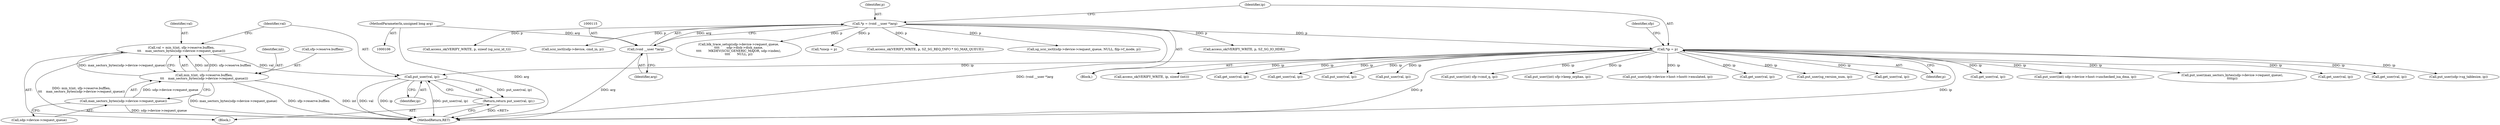 digraph "0_linux_3e0097499839e0fe3af380410eababe5a47c4cf9_0@pointer" {
"1000699" [label="(Call,put_user(val, ip))"];
"1000683" [label="(Call,val = min_t(int, sfp->reserve.bufflen,\n\t\t\t    max_sectors_bytes(sdp->device->request_queue)))"];
"1000685" [label="(Call,min_t(int, sfp->reserve.bufflen,\n\t\t\t    max_sectors_bytes(sdp->device->request_queue)))"];
"1000692" [label="(Call,max_sectors_bytes(sdp->device->request_queue))"];
"1000118" [label="(Call,*ip = p)"];
"1000112" [label="(Call,*p = (void __user *)arg)"];
"1000114" [label="(Call,(void __user *)arg)"];
"1000109" [label="(MethodParameterIn,unsigned long arg)"];
"1000698" [label="(Return,return put_user(val, ip);)"];
"1000116" [label="(Identifier,arg)"];
"1000971" [label="(Call,blk_trace_setup(sdp->device->request_queue,\n\t\t\t\t       sdp->disk->disk_name,\n\t\t\t\t       MKDEV(SCSI_GENERIC_MAJOR, sdp->index),\n\t\t\t\t       NULL, p))"];
"1000734" [label="(Call,get_user(val, ip))"];
"1000906" [label="(Call,*siocp = p)"];
"1000610" [label="(Call,get_user(val, ip))"];
"1000114" [label="(Call,(void __user *)arg)"];
"1000801" [label="(Call,put_user(val, ip))"];
"1000597" [label="(Call,put_user(val, ip))"];
"1000118" [label="(Call,*ip = p)"];
"1000724" [label="(Call,put_user((int) sfp->cmd_q, ip))"];
"1000750" [label="(Call,put_user((int) sfp->keep_orphan, ip))"];
"1000877" [label="(Call,put_user(sdp->device->host->hostt->emulated, ip))"];
"1000492" [label="(Call,get_user(val, ip))"];
"1000685" [label="(Call,min_t(int, sfp->reserve.bufflen,\n\t\t\t    max_sectors_bytes(sdp->device->request_queue)))"];
"1000788" [label="(Call,put_user(sg_version_num, ip))"];
"1000693" [label="(Call,sdp->device->request_queue)"];
"1000760" [label="(Call,get_user(val, ip))"];
"1000807" [label="(Call,access_ok(VERIFY_WRITE, p, SZ_SG_REQ_INFO * SG_MAX_QUEUE))"];
"1000929" [label="(Call,sg_scsi_ioctl(sdp->device->request_queue, NULL, filp->f_mode, p))"];
"1000119" [label="(Identifier,ip)"];
"1000686" [label="(Identifier,int)"];
"1000120" [label="(Identifier,p)"];
"1000699" [label="(Call,put_user(val, ip))"];
"1000110" [label="(Block,)"];
"1001060" [label="(MethodReturn,RET)"];
"1000943" [label="(Call,get_user(val, ip))"];
"1000687" [label="(Call,sfp->reserve.bufflen)"];
"1000189" [label="(Call,access_ok(VERIFY_WRITE, p, SZ_SG_IO_HDR))"];
"1000692" [label="(Call,max_sectors_bytes(sdp->device->request_queue))"];
"1000112" [label="(Call,*p = (void __user *)arg)"];
"1000346" [label="(Call,put_user((int) sdp->device->host->unchecked_isa_dma, ip))"];
"1000698" [label="(Return,return put_user(val, ip);)"];
"1000961" [label="(Call,put_user(max_sectors_bytes(sdp->device->request_queue),\n\t\t\t\tip))"];
"1000113" [label="(Identifier,p)"];
"1000287" [label="(Call,get_user(val, ip))"];
"1000132" [label="(Identifier,sfp)"];
"1000705" [label="(Call,get_user(val, ip))"];
"1000701" [label="(Identifier,ip)"];
"1000109" [label="(MethodParameterIn,unsigned long arg)"];
"1000360" [label="(Call,access_ok(VERIFY_WRITE, p, sizeof (sg_scsi_id_t)))"];
"1001054" [label="(Call,scsi_ioctl(sdp->device, cmd_in, p))"];
"1000683" [label="(Call,val = min_t(int, sfp->reserve.bufflen,\n\t\t\t    max_sectors_bytes(sdp->device->request_queue)))"];
"1000602" [label="(Call,put_user(sdp->sg_tablesize, ip))"];
"1000167" [label="(Block,)"];
"1000684" [label="(Identifier,val)"];
"1000512" [label="(Call,access_ok(VERIFY_WRITE, ip, sizeof (int)))"];
"1000700" [label="(Identifier,val)"];
"1000699" -> "1000698"  [label="AST: "];
"1000699" -> "1000701"  [label="CFG: "];
"1000700" -> "1000699"  [label="AST: "];
"1000701" -> "1000699"  [label="AST: "];
"1000698" -> "1000699"  [label="CFG: "];
"1000699" -> "1001060"  [label="DDG: val"];
"1000699" -> "1001060"  [label="DDG: ip"];
"1000699" -> "1001060"  [label="DDG: put_user(val, ip)"];
"1000699" -> "1000698"  [label="DDG: put_user(val, ip)"];
"1000683" -> "1000699"  [label="DDG: val"];
"1000118" -> "1000699"  [label="DDG: ip"];
"1000683" -> "1000167"  [label="AST: "];
"1000683" -> "1000685"  [label="CFG: "];
"1000684" -> "1000683"  [label="AST: "];
"1000685" -> "1000683"  [label="AST: "];
"1000700" -> "1000683"  [label="CFG: "];
"1000683" -> "1001060"  [label="DDG: min_t(int, sfp->reserve.bufflen,\n\t\t\t    max_sectors_bytes(sdp->device->request_queue))"];
"1000685" -> "1000683"  [label="DDG: int"];
"1000685" -> "1000683"  [label="DDG: sfp->reserve.bufflen"];
"1000685" -> "1000683"  [label="DDG: max_sectors_bytes(sdp->device->request_queue)"];
"1000685" -> "1000692"  [label="CFG: "];
"1000686" -> "1000685"  [label="AST: "];
"1000687" -> "1000685"  [label="AST: "];
"1000692" -> "1000685"  [label="AST: "];
"1000685" -> "1001060"  [label="DDG: sfp->reserve.bufflen"];
"1000685" -> "1001060"  [label="DDG: int"];
"1000685" -> "1001060"  [label="DDG: max_sectors_bytes(sdp->device->request_queue)"];
"1000692" -> "1000685"  [label="DDG: sdp->device->request_queue"];
"1000692" -> "1000693"  [label="CFG: "];
"1000693" -> "1000692"  [label="AST: "];
"1000692" -> "1001060"  [label="DDG: sdp->device->request_queue"];
"1000118" -> "1000110"  [label="AST: "];
"1000118" -> "1000120"  [label="CFG: "];
"1000119" -> "1000118"  [label="AST: "];
"1000120" -> "1000118"  [label="AST: "];
"1000132" -> "1000118"  [label="CFG: "];
"1000118" -> "1001060"  [label="DDG: p"];
"1000118" -> "1001060"  [label="DDG: ip"];
"1000112" -> "1000118"  [label="DDG: p"];
"1000118" -> "1000287"  [label="DDG: ip"];
"1000118" -> "1000346"  [label="DDG: ip"];
"1000118" -> "1000492"  [label="DDG: ip"];
"1000118" -> "1000512"  [label="DDG: ip"];
"1000118" -> "1000597"  [label="DDG: ip"];
"1000118" -> "1000602"  [label="DDG: ip"];
"1000118" -> "1000610"  [label="DDG: ip"];
"1000118" -> "1000705"  [label="DDG: ip"];
"1000118" -> "1000724"  [label="DDG: ip"];
"1000118" -> "1000734"  [label="DDG: ip"];
"1000118" -> "1000750"  [label="DDG: ip"];
"1000118" -> "1000760"  [label="DDG: ip"];
"1000118" -> "1000788"  [label="DDG: ip"];
"1000118" -> "1000801"  [label="DDG: ip"];
"1000118" -> "1000877"  [label="DDG: ip"];
"1000118" -> "1000943"  [label="DDG: ip"];
"1000118" -> "1000961"  [label="DDG: ip"];
"1000112" -> "1000110"  [label="AST: "];
"1000112" -> "1000114"  [label="CFG: "];
"1000113" -> "1000112"  [label="AST: "];
"1000114" -> "1000112"  [label="AST: "];
"1000119" -> "1000112"  [label="CFG: "];
"1000112" -> "1001060"  [label="DDG: (void __user *)arg"];
"1000114" -> "1000112"  [label="DDG: arg"];
"1000112" -> "1000189"  [label="DDG: p"];
"1000112" -> "1000360"  [label="DDG: p"];
"1000112" -> "1000807"  [label="DDG: p"];
"1000112" -> "1000906"  [label="DDG: p"];
"1000112" -> "1000929"  [label="DDG: p"];
"1000112" -> "1000971"  [label="DDG: p"];
"1000112" -> "1001054"  [label="DDG: p"];
"1000114" -> "1000116"  [label="CFG: "];
"1000115" -> "1000114"  [label="AST: "];
"1000116" -> "1000114"  [label="AST: "];
"1000114" -> "1001060"  [label="DDG: arg"];
"1000109" -> "1000114"  [label="DDG: arg"];
"1000109" -> "1000106"  [label="AST: "];
"1000109" -> "1001060"  [label="DDG: arg"];
"1000698" -> "1000167"  [label="AST: "];
"1001060" -> "1000698"  [label="CFG: "];
"1000698" -> "1001060"  [label="DDG: <RET>"];
}
